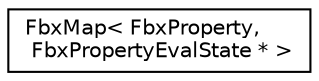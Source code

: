 digraph "クラス階層図"
{
  edge [fontname="Helvetica",fontsize="10",labelfontname="Helvetica",labelfontsize="10"];
  node [fontname="Helvetica",fontsize="10",shape=record];
  rankdir="LR";
  Node0 [label="FbxMap\< FbxProperty,\l FbxPropertyEvalState * \>",height=0.2,width=0.4,color="black", fillcolor="white", style="filled",URL="$class_fbx_map.html"];
}
